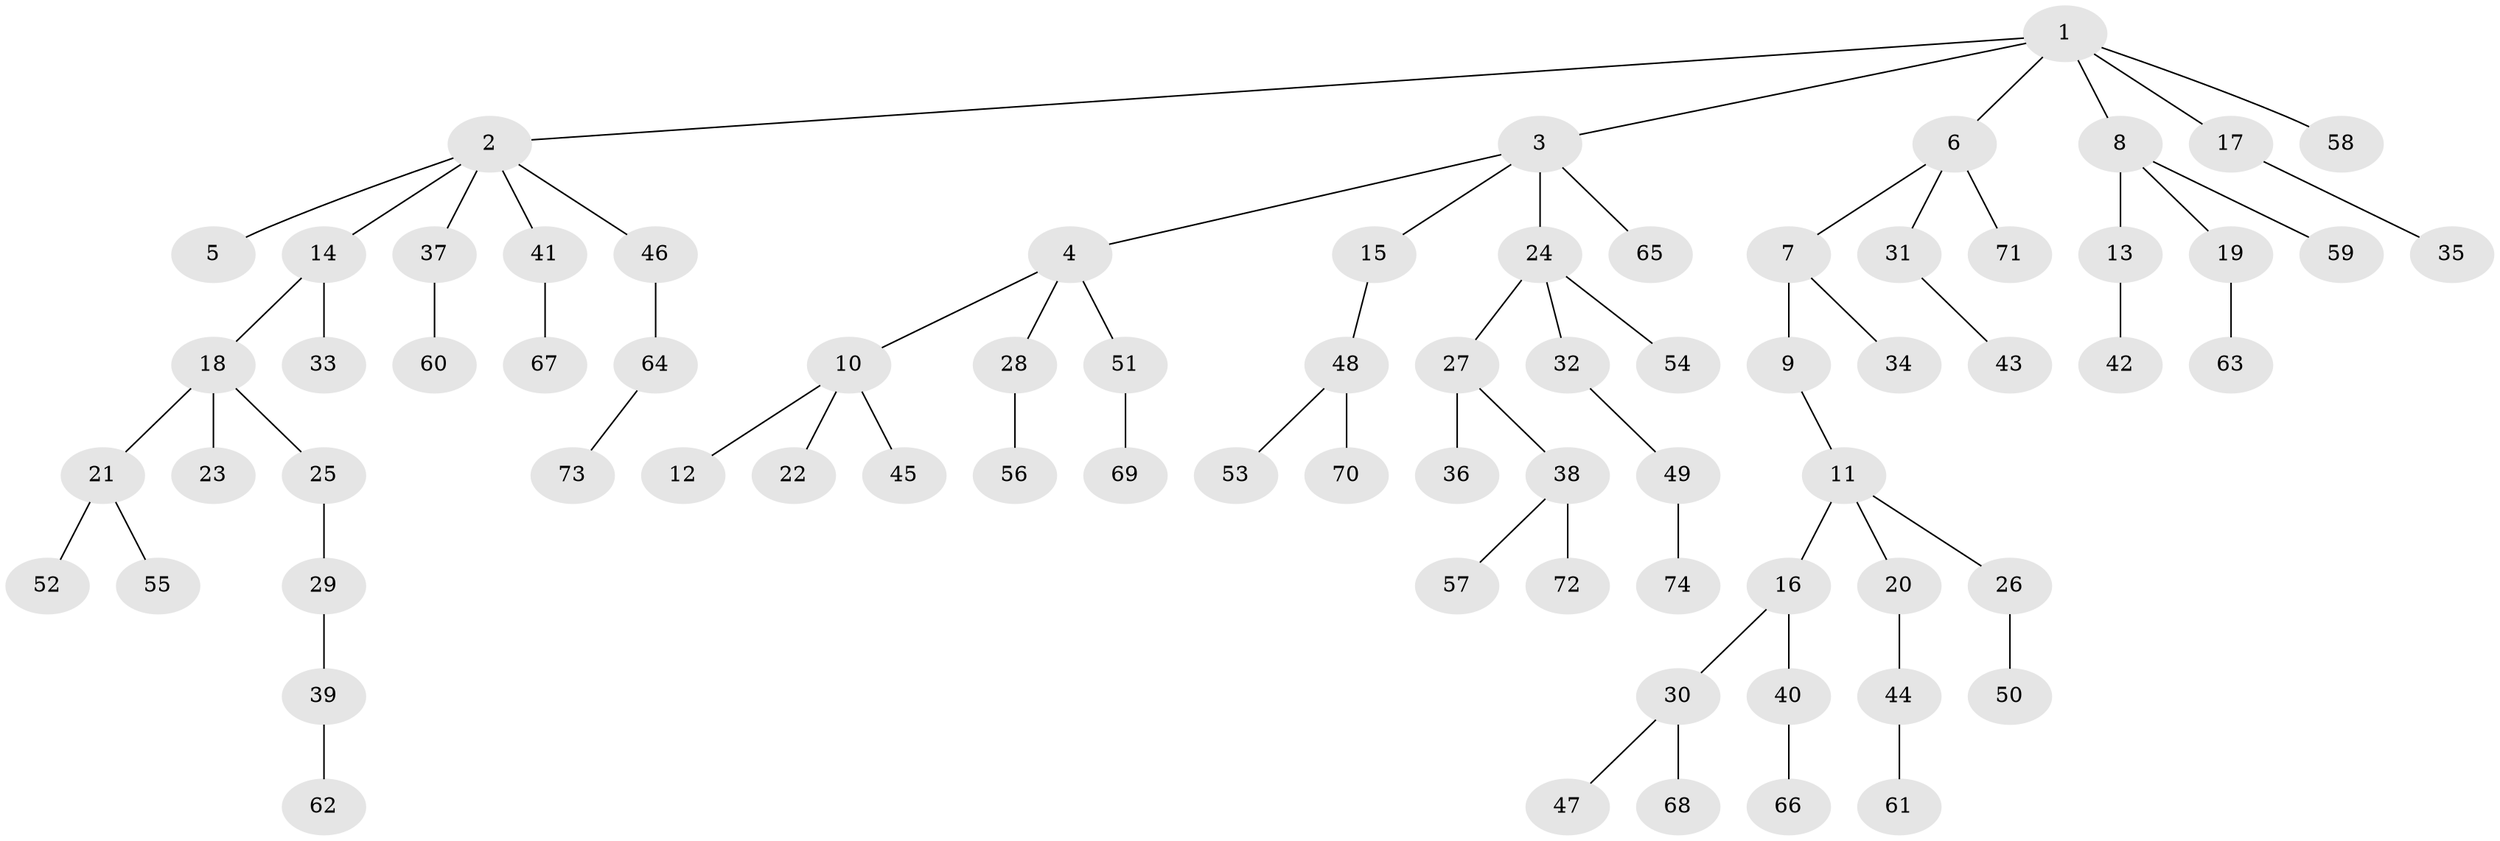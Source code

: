 // coarse degree distribution, {8: 0.020833333333333332, 5: 0.041666666666666664, 4: 0.08333333333333333, 3: 0.10416666666666667, 1: 0.5625, 2: 0.1875}
// Generated by graph-tools (version 1.1) at 2025/52/02/27/25 19:52:13]
// undirected, 74 vertices, 73 edges
graph export_dot {
graph [start="1"]
  node [color=gray90,style=filled];
  1;
  2;
  3;
  4;
  5;
  6;
  7;
  8;
  9;
  10;
  11;
  12;
  13;
  14;
  15;
  16;
  17;
  18;
  19;
  20;
  21;
  22;
  23;
  24;
  25;
  26;
  27;
  28;
  29;
  30;
  31;
  32;
  33;
  34;
  35;
  36;
  37;
  38;
  39;
  40;
  41;
  42;
  43;
  44;
  45;
  46;
  47;
  48;
  49;
  50;
  51;
  52;
  53;
  54;
  55;
  56;
  57;
  58;
  59;
  60;
  61;
  62;
  63;
  64;
  65;
  66;
  67;
  68;
  69;
  70;
  71;
  72;
  73;
  74;
  1 -- 2;
  1 -- 3;
  1 -- 6;
  1 -- 8;
  1 -- 17;
  1 -- 58;
  2 -- 5;
  2 -- 14;
  2 -- 37;
  2 -- 41;
  2 -- 46;
  3 -- 4;
  3 -- 15;
  3 -- 24;
  3 -- 65;
  4 -- 10;
  4 -- 28;
  4 -- 51;
  6 -- 7;
  6 -- 31;
  6 -- 71;
  7 -- 9;
  7 -- 34;
  8 -- 13;
  8 -- 19;
  8 -- 59;
  9 -- 11;
  10 -- 12;
  10 -- 22;
  10 -- 45;
  11 -- 16;
  11 -- 20;
  11 -- 26;
  13 -- 42;
  14 -- 18;
  14 -- 33;
  15 -- 48;
  16 -- 30;
  16 -- 40;
  17 -- 35;
  18 -- 21;
  18 -- 23;
  18 -- 25;
  19 -- 63;
  20 -- 44;
  21 -- 52;
  21 -- 55;
  24 -- 27;
  24 -- 32;
  24 -- 54;
  25 -- 29;
  26 -- 50;
  27 -- 36;
  27 -- 38;
  28 -- 56;
  29 -- 39;
  30 -- 47;
  30 -- 68;
  31 -- 43;
  32 -- 49;
  37 -- 60;
  38 -- 57;
  38 -- 72;
  39 -- 62;
  40 -- 66;
  41 -- 67;
  44 -- 61;
  46 -- 64;
  48 -- 53;
  48 -- 70;
  49 -- 74;
  51 -- 69;
  64 -- 73;
}
